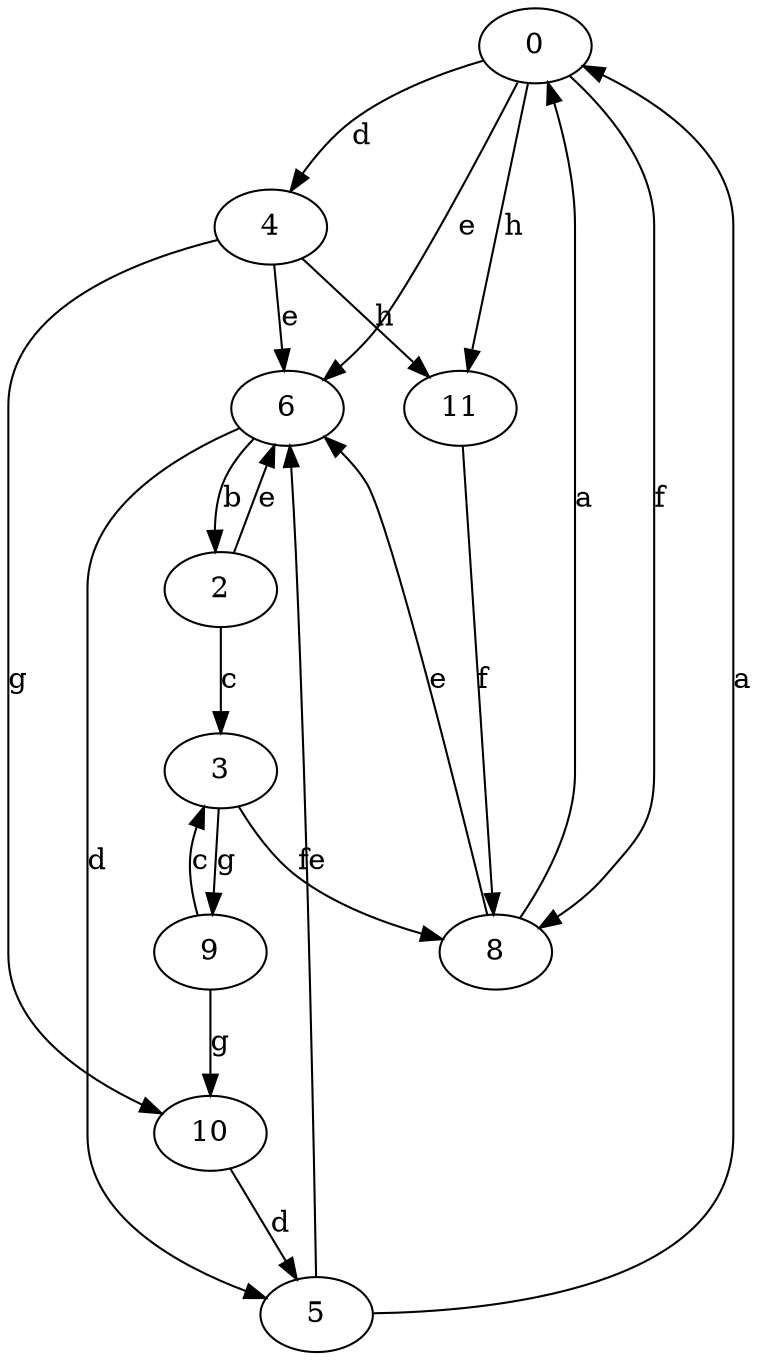 strict digraph  {
0;
2;
3;
4;
5;
6;
8;
9;
10;
11;
0 -> 4  [label=d];
0 -> 6  [label=e];
0 -> 8  [label=f];
0 -> 11  [label=h];
2 -> 3  [label=c];
2 -> 6  [label=e];
3 -> 8  [label=f];
3 -> 9  [label=g];
4 -> 6  [label=e];
4 -> 10  [label=g];
4 -> 11  [label=h];
5 -> 0  [label=a];
5 -> 6  [label=e];
6 -> 2  [label=b];
6 -> 5  [label=d];
8 -> 0  [label=a];
8 -> 6  [label=e];
9 -> 3  [label=c];
9 -> 10  [label=g];
10 -> 5  [label=d];
11 -> 8  [label=f];
}
